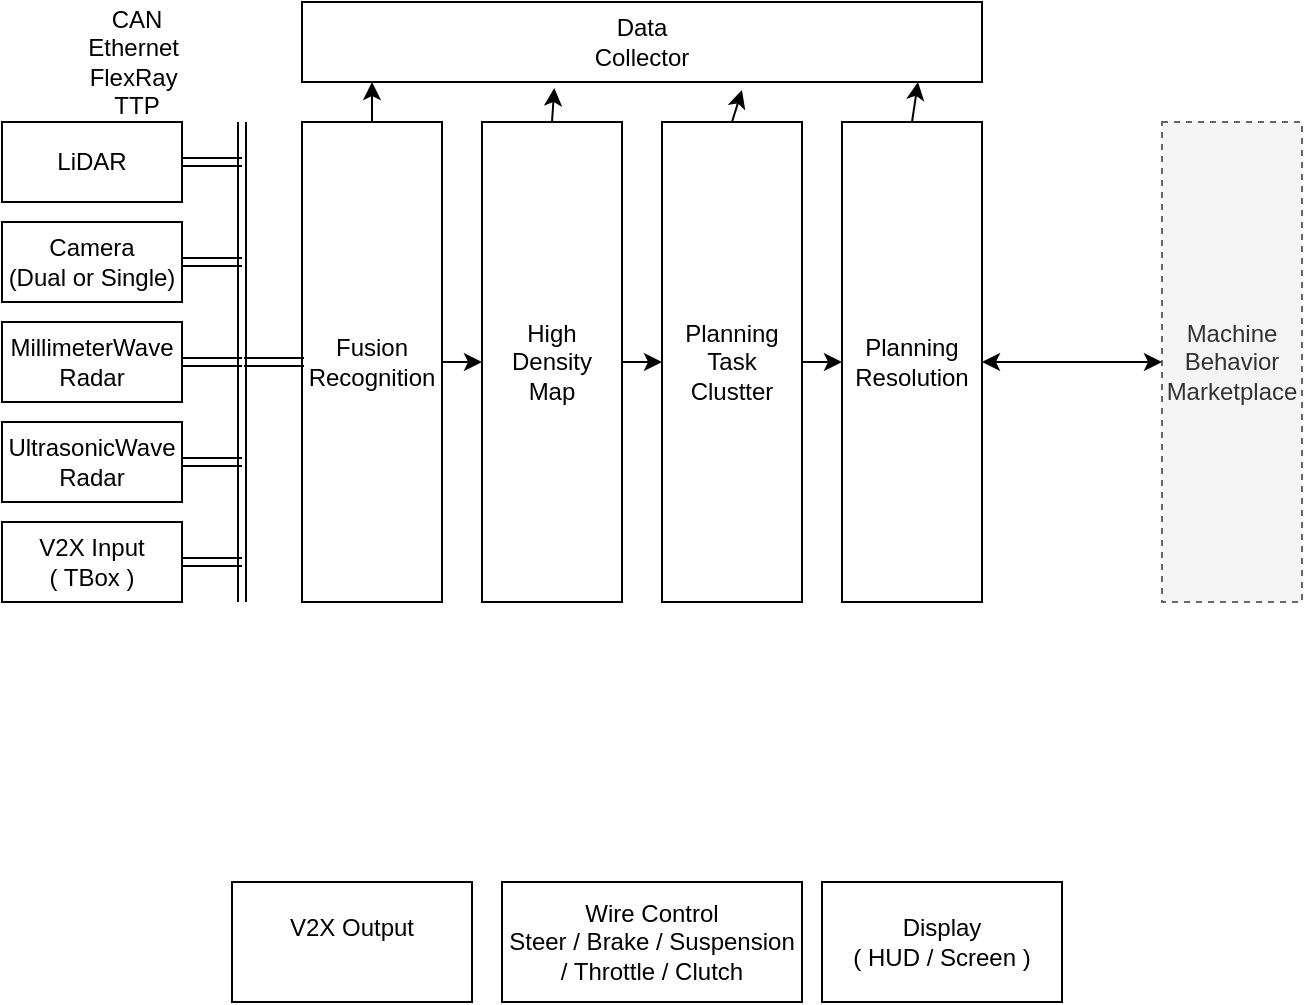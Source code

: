 <mxfile version="10.4.9" type="github"><diagram id="11bG0VbIEr1Wo1erZlC1" name="Page-1"><mxGraphModel dx="711" dy="602" grid="1" gridSize="10" guides="1" tooltips="1" connect="1" arrows="1" fold="1" page="1" pageScale="1" pageWidth="850" pageHeight="1100" math="0" shadow="0"><root><mxCell id="0"/><mxCell id="1" parent="0"/><mxCell id="VpXiZGOJRqfVaVmj6ias-1" value="Machine&lt;br&gt;Behavior&lt;br&gt;Marketplace&lt;br&gt;" style="rounded=0;whiteSpace=wrap;html=1;dashed=1;fillColor=#f5f5f5;strokeColor=#666666;fontColor=#333333;" vertex="1" parent="1"><mxGeometry x="730" y="100" width="70" height="240" as="geometry"/></mxCell><mxCell id="VpXiZGOJRqfVaVmj6ias-2" value="LiDAR" style="rounded=0;whiteSpace=wrap;html=1;" vertex="1" parent="1"><mxGeometry x="150" y="100" width="90" height="40" as="geometry"/></mxCell><mxCell id="VpXiZGOJRqfVaVmj6ias-3" value="Camera&lt;br&gt;(Dual or Single)&lt;br&gt;" style="rounded=0;whiteSpace=wrap;html=1;" vertex="1" parent="1"><mxGeometry x="150" y="150" width="90" height="40" as="geometry"/></mxCell><mxCell id="VpXiZGOJRqfVaVmj6ias-4" value="MillimeterWave&lt;br&gt;Radar&lt;br&gt;" style="rounded=0;whiteSpace=wrap;html=1;" vertex="1" parent="1"><mxGeometry x="150" y="200" width="90" height="40" as="geometry"/></mxCell><mxCell id="VpXiZGOJRqfVaVmj6ias-5" value="UltrasonicWave&lt;br&gt;Radar&lt;br&gt;" style="rounded=0;whiteSpace=wrap;html=1;" vertex="1" parent="1"><mxGeometry x="150" y="250" width="90" height="40" as="geometry"/></mxCell><mxCell id="VpXiZGOJRqfVaVmj6ias-11" value="Fusion&lt;br&gt;Recognition&lt;br&gt;" style="rounded=0;whiteSpace=wrap;html=1;shadow=0;fillColor=none;" vertex="1" parent="1"><mxGeometry x="300" y="100" width="70" height="240" as="geometry"/></mxCell><mxCell id="VpXiZGOJRqfVaVmj6ias-12" value="" style="shape=link;html=1;" edge="1" parent="1"><mxGeometry width="50" height="50" relative="1" as="geometry"><mxPoint x="270" y="340" as="sourcePoint"/><mxPoint x="270" y="100" as="targetPoint"/></mxGeometry></mxCell><mxCell id="VpXiZGOJRqfVaVmj6ias-13" value="" style="shape=link;html=1;exitX=1;exitY=0.5;exitDx=0;exitDy=0;" edge="1" parent="1" source="VpXiZGOJRqfVaVmj6ias-2"><mxGeometry width="50" height="50" relative="1" as="geometry"><mxPoint x="310" y="290" as="sourcePoint"/><mxPoint x="270" y="120" as="targetPoint"/></mxGeometry></mxCell><mxCell id="VpXiZGOJRqfVaVmj6ias-14" value="" style="shape=link;html=1;exitX=1;exitY=0.5;exitDx=0;exitDy=0;" edge="1" parent="1" source="VpXiZGOJRqfVaVmj6ias-3"><mxGeometry width="50" height="50" relative="1" as="geometry"><mxPoint x="250" y="140" as="sourcePoint"/><mxPoint x="270" y="170" as="targetPoint"/></mxGeometry></mxCell><mxCell id="VpXiZGOJRqfVaVmj6ias-15" value="" style="shape=link;html=1;exitX=1;exitY=0.5;exitDx=0;exitDy=0;" edge="1" parent="1" source="VpXiZGOJRqfVaVmj6ias-4"><mxGeometry width="50" height="50" relative="1" as="geometry"><mxPoint x="250" y="210" as="sourcePoint"/><mxPoint x="270" y="220" as="targetPoint"/></mxGeometry></mxCell><mxCell id="VpXiZGOJRqfVaVmj6ias-16" value="" style="shape=link;html=1;exitX=1;exitY=0.5;exitDx=0;exitDy=0;" edge="1" parent="1" source="VpXiZGOJRqfVaVmj6ias-5"><mxGeometry width="50" height="50" relative="1" as="geometry"><mxPoint x="250" y="280" as="sourcePoint"/><mxPoint x="270" y="270" as="targetPoint"/></mxGeometry></mxCell><mxCell id="VpXiZGOJRqfVaVmj6ias-18" value="CAN&lt;br&gt;&lt;span&gt;Ethernet&amp;nbsp;&lt;br&gt;&lt;/span&gt;&lt;span&gt;FlexRay&amp;nbsp;&lt;br&gt;TTP&lt;/span&gt;" style="text;html=1;strokeColor=none;fillColor=none;align=center;verticalAlign=middle;whiteSpace=wrap;rounded=0;shadow=0;" vertex="1" parent="1"><mxGeometry x="170" y="60" width="95" height="20" as="geometry"/></mxCell><mxCell id="VpXiZGOJRqfVaVmj6ias-19" value="High &lt;br&gt;Density &lt;br&gt;Map" style="rounded=0;whiteSpace=wrap;html=1;shadow=0;fillColor=none;" vertex="1" parent="1"><mxGeometry x="390" y="100" width="70" height="240" as="geometry"/></mxCell><mxCell id="VpXiZGOJRqfVaVmj6ias-20" value="Wire Control&lt;br&gt;Steer / Brake / Suspension / Throttle / Clutch&lt;br&gt;" style="rounded=0;whiteSpace=wrap;html=1;" vertex="1" parent="1"><mxGeometry x="400" y="480" width="150" height="60" as="geometry"/></mxCell><mxCell id="VpXiZGOJRqfVaVmj6ias-21" value="V2X Input&lt;br&gt;( TBox )&lt;br&gt;" style="rounded=0;whiteSpace=wrap;html=1;shadow=0;fillColor=none;" vertex="1" parent="1"><mxGeometry x="150" y="300" width="90" height="40" as="geometry"/></mxCell><mxCell id="VpXiZGOJRqfVaVmj6ias-23" value="" style="shape=link;html=1;exitX=1;exitY=0.5;exitDx=0;exitDy=0;" edge="1" parent="1" source="VpXiZGOJRqfVaVmj6ias-21"><mxGeometry width="50" height="50" relative="1" as="geometry"><mxPoint x="250" y="350" as="sourcePoint"/><mxPoint x="270" y="320" as="targetPoint"/></mxGeometry></mxCell><mxCell id="VpXiZGOJRqfVaVmj6ias-24" value="" style="shape=link;html=1;exitX=1;exitY=0.5;exitDx=0;exitDy=0;" edge="1" parent="1"><mxGeometry width="50" height="50" relative="1" as="geometry"><mxPoint x="271" y="220" as="sourcePoint"/><mxPoint x="301" y="220" as="targetPoint"/></mxGeometry></mxCell><mxCell id="VpXiZGOJRqfVaVmj6ias-27" value="V2X Output&lt;br&gt;&lt;br&gt;" style="rounded=0;whiteSpace=wrap;html=1;shadow=0;fillColor=none;" vertex="1" parent="1"><mxGeometry x="265" y="480" width="120" height="60" as="geometry"/></mxCell><mxCell id="VpXiZGOJRqfVaVmj6ias-28" value="Display&lt;br&gt;( HUD / Screen )&lt;br&gt;" style="rounded=0;whiteSpace=wrap;html=1;shadow=0;fillColor=none;" vertex="1" parent="1"><mxGeometry x="560" y="480" width="120" height="60" as="geometry"/></mxCell><mxCell id="VpXiZGOJRqfVaVmj6ias-33" value="Planning&lt;br&gt;Resolution" style="rounded=0;whiteSpace=wrap;html=1;shadow=0;fillColor=none;" vertex="1" parent="1"><mxGeometry x="570" y="100" width="70" height="240" as="geometry"/></mxCell><mxCell id="VpXiZGOJRqfVaVmj6ias-36" value="Planning&lt;br&gt;Task&lt;br&gt;Clustter&lt;br&gt;" style="rounded=0;whiteSpace=wrap;html=1;shadow=0;fillColor=none;" vertex="1" parent="1"><mxGeometry x="480" y="100" width="70" height="240" as="geometry"/></mxCell><mxCell id="VpXiZGOJRqfVaVmj6ias-38" value="" style="endArrow=classic;html=1;entryX=0;entryY=0.5;entryDx=0;entryDy=0;exitX=1;exitY=0.5;exitDx=0;exitDy=0;" edge="1" parent="1" source="VpXiZGOJRqfVaVmj6ias-11" target="VpXiZGOJRqfVaVmj6ias-19"><mxGeometry width="50" height="50" relative="1" as="geometry"><mxPoint x="320" y="450" as="sourcePoint"/><mxPoint x="370" y="400" as="targetPoint"/></mxGeometry></mxCell><mxCell id="VpXiZGOJRqfVaVmj6ias-39" value="" style="endArrow=classic;html=1;entryX=0;entryY=0.5;entryDx=0;entryDy=0;exitX=1;exitY=0.5;exitDx=0;exitDy=0;" edge="1" parent="1" source="VpXiZGOJRqfVaVmj6ias-19" target="VpXiZGOJRqfVaVmj6ias-36"><mxGeometry width="50" height="50" relative="1" as="geometry"><mxPoint x="380" y="230" as="sourcePoint"/><mxPoint x="400" y="230" as="targetPoint"/></mxGeometry></mxCell><mxCell id="VpXiZGOJRqfVaVmj6ias-40" value="" style="endArrow=classic;html=1;entryX=0;entryY=0.5;entryDx=0;entryDy=0;exitX=1;exitY=0.5;exitDx=0;exitDy=0;" edge="1" parent="1" source="VpXiZGOJRqfVaVmj6ias-36" target="VpXiZGOJRqfVaVmj6ias-33"><mxGeometry width="50" height="50" relative="1" as="geometry"><mxPoint x="470" y="230" as="sourcePoint"/><mxPoint x="490" y="230" as="targetPoint"/></mxGeometry></mxCell><mxCell id="VpXiZGOJRqfVaVmj6ias-41" value="" style="endArrow=classic;startArrow=classic;html=1;exitX=1;exitY=0.5;exitDx=0;exitDy=0;entryX=0;entryY=0.5;entryDx=0;entryDy=0;" edge="1" parent="1" source="VpXiZGOJRqfVaVmj6ias-33" target="VpXiZGOJRqfVaVmj6ias-1"><mxGeometry width="50" height="50" relative="1" as="geometry"><mxPoint x="650" y="370" as="sourcePoint"/><mxPoint x="700" y="320" as="targetPoint"/></mxGeometry></mxCell><mxCell id="VpXiZGOJRqfVaVmj6ias-42" value="Data&lt;br&gt;Collector&lt;br&gt;" style="rounded=0;whiteSpace=wrap;html=1;shadow=0;fillColor=none;" vertex="1" parent="1"><mxGeometry x="300" y="40" width="340" height="40" as="geometry"/></mxCell><mxCell id="VpXiZGOJRqfVaVmj6ias-43" value="" style="endArrow=classic;html=1;" edge="1" parent="1" source="VpXiZGOJRqfVaVmj6ias-11"><mxGeometry width="50" height="50" relative="1" as="geometry"><mxPoint x="335" y="79.289" as="sourcePoint"/><mxPoint x="335" y="80" as="targetPoint"/></mxGeometry></mxCell><mxCell id="VpXiZGOJRqfVaVmj6ias-44" value="" style="endArrow=classic;html=1;exitX=0.5;exitY=0;exitDx=0;exitDy=0;entryX=0.371;entryY=1.075;entryDx=0;entryDy=0;entryPerimeter=0;" edge="1" parent="1" source="VpXiZGOJRqfVaVmj6ias-19" target="VpXiZGOJRqfVaVmj6ias-42"><mxGeometry width="50" height="50" relative="1" as="geometry"><mxPoint x="345" y="110" as="sourcePoint"/><mxPoint x="345" y="90" as="targetPoint"/></mxGeometry></mxCell><mxCell id="VpXiZGOJRqfVaVmj6ias-45" value="" style="endArrow=classic;html=1;exitX=0.5;exitY=0;exitDx=0;exitDy=0;entryX=0.647;entryY=1.1;entryDx=0;entryDy=0;entryPerimeter=0;" edge="1" parent="1" source="VpXiZGOJRqfVaVmj6ias-36" target="VpXiZGOJRqfVaVmj6ias-42"><mxGeometry width="50" height="50" relative="1" as="geometry"><mxPoint x="435" y="110" as="sourcePoint"/><mxPoint x="435" y="93" as="targetPoint"/></mxGeometry></mxCell><mxCell id="VpXiZGOJRqfVaVmj6ias-46" value="" style="endArrow=classic;html=1;exitX=0.5;exitY=0;exitDx=0;exitDy=0;" edge="1" parent="1" source="VpXiZGOJRqfVaVmj6ias-33"><mxGeometry width="50" height="50" relative="1" as="geometry"><mxPoint x="525" y="110" as="sourcePoint"/><mxPoint x="608" y="80" as="targetPoint"/></mxGeometry></mxCell></root></mxGraphModel></diagram></mxfile>